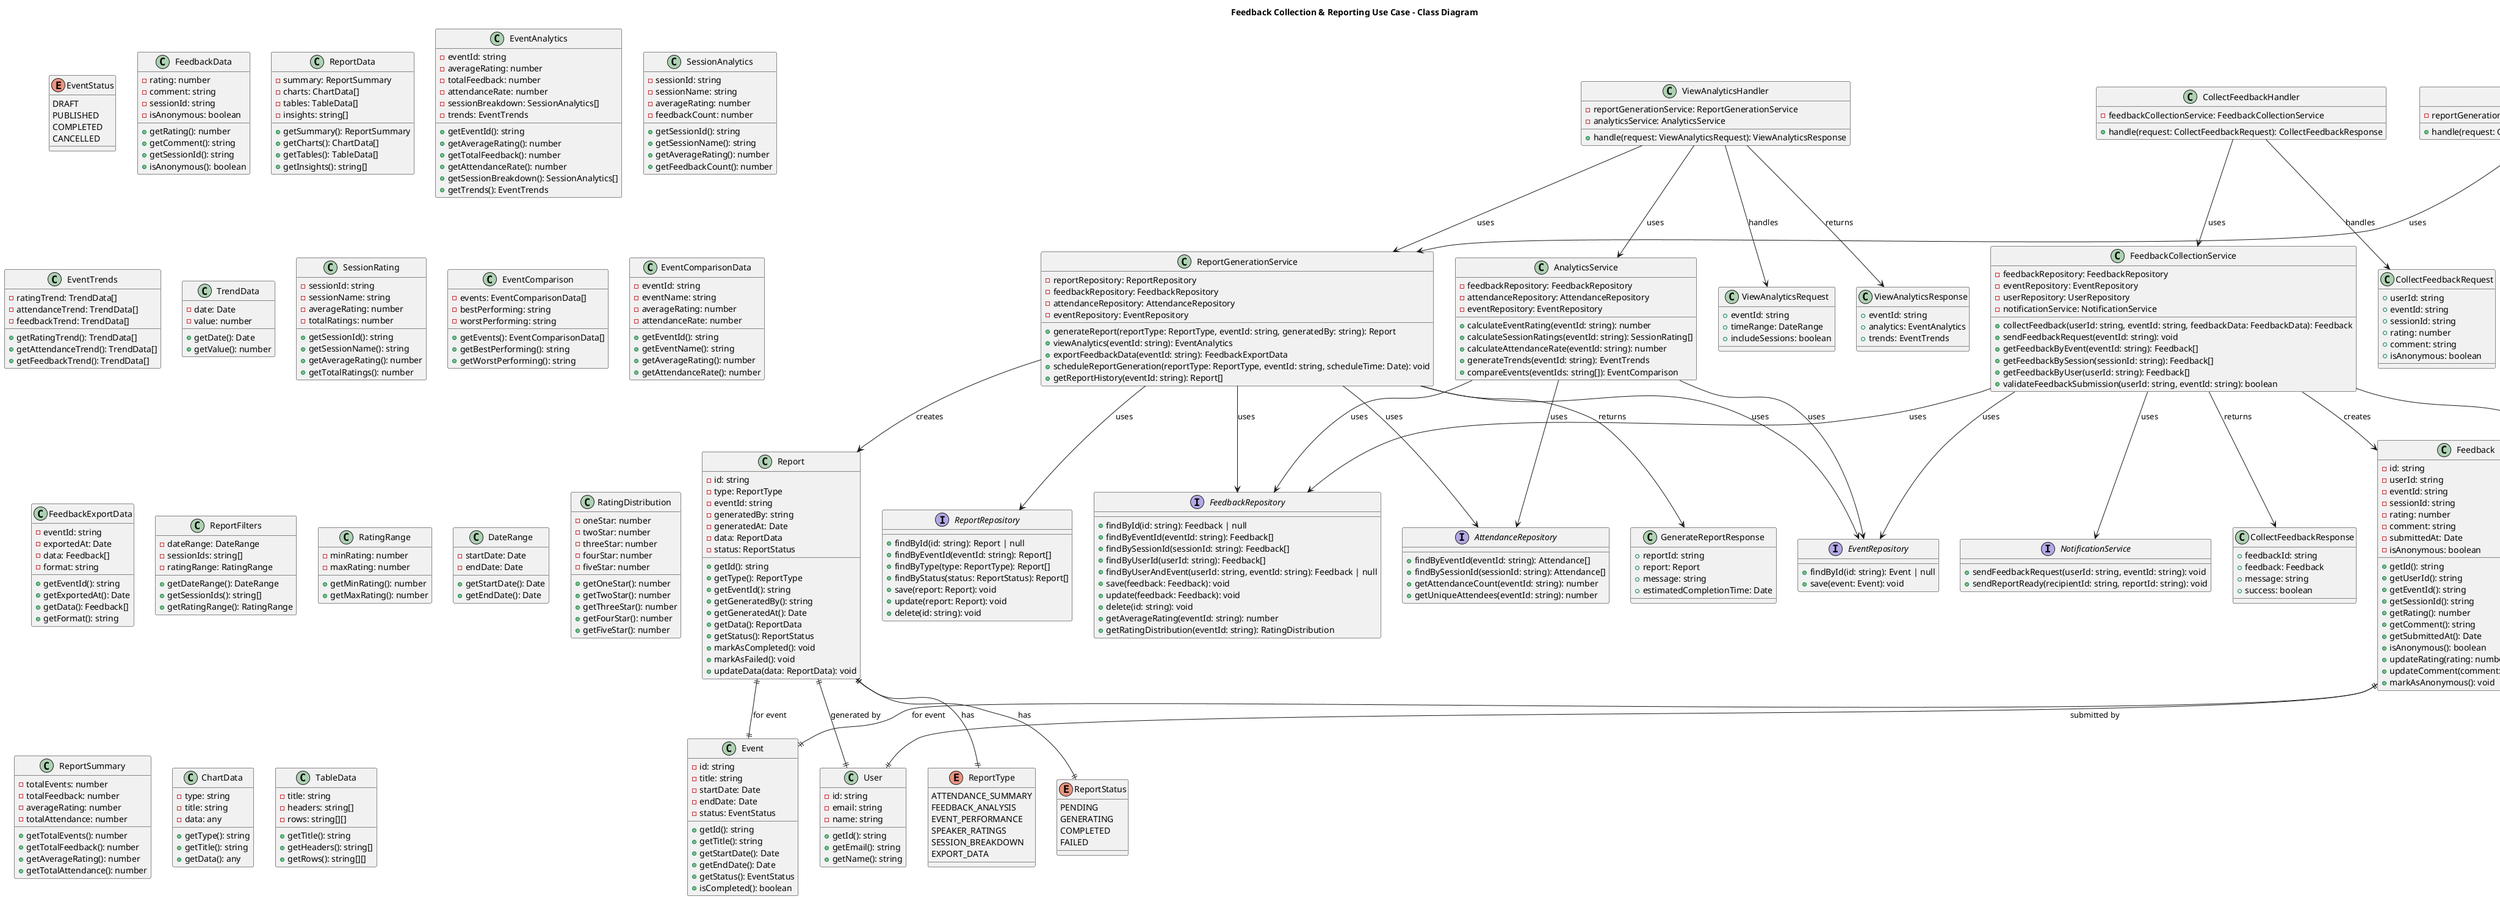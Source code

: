 @startuml FeedbackCollectionReportingUseCase
title Feedback Collection & Reporting Use Case - Class Diagram

' Core Domain Entities
class Feedback {
  - id: string
  - userId: string
  - eventId: string
  - sessionId: string
  - rating: number
  - comment: string
  - submittedAt: Date
  - isAnonymous: boolean
  + getId(): string
  + getUserId(): string
  + getEventId(): string
  + getSessionId(): string
  + getRating(): number
  + getComment(): string
  + getSubmittedAt(): Date
  + isAnonymous(): boolean
  + updateRating(rating: number): void
  + updateComment(comment: string): void
  + markAsAnonymous(): void
}

class Report {
  - id: string
  - type: ReportType
  - eventId: string
  - generatedBy: string
  - generatedAt: Date
  - data: ReportData
  - status: ReportStatus
  + getId(): string
  + getType(): ReportType
  + getEventId(): string
  + getGeneratedBy(): string
  + getGeneratedAt(): Date
  + getData(): ReportData
  + getStatus(): ReportStatus
  + markAsCompleted(): void
  + markAsFailed(): void
  + updateData(data: ReportData): void
}

class Event {
  - id: string
  - title: string
  - startDate: Date
  - endDate: Date
  - status: EventStatus
  + getId(): string
  + getTitle(): string
  + getStartDate(): Date
  + getEndDate(): Date
  + getStatus(): EventStatus
  + isCompleted(): boolean
}

class User {
  - id: string
  - email: string
  - name: string
  + getId(): string
  + getEmail(): string
  + getName(): string
}

enum ReportType {
  ATTENDANCE_SUMMARY
  FEEDBACK_ANALYSIS
  EVENT_PERFORMANCE
  SPEAKER_RATINGS
  SESSION_BREAKDOWN
  EXPORT_DATA
}

enum ReportStatus {
  PENDING
  GENERATING
  COMPLETED
  FAILED
}

enum EventStatus {
  DRAFT
  PUBLISHED
  COMPLETED
  CANCELLED
}

' Domain Services
class FeedbackCollectionService {
  - feedbackRepository: FeedbackRepository
  - eventRepository: EventRepository
  - userRepository: UserRepository
  - notificationService: NotificationService
  + collectFeedback(userId: string, eventId: string, feedbackData: FeedbackData): Feedback
  + sendFeedbackRequest(eventId: string): void
  + getFeedbackByEvent(eventId: string): Feedback[]
  + getFeedbackBySession(sessionId: string): Feedback[]
  + getFeedbackByUser(userId: string): Feedback[]
  + validateFeedbackSubmission(userId: string, eventId: string): boolean
}

class ReportGenerationService {
  - reportRepository: ReportRepository
  - feedbackRepository: FeedbackRepository
  - attendanceRepository: AttendanceRepository
  - eventRepository: EventRepository
  + generateReport(reportType: ReportType, eventId: string, generatedBy: string): Report
  + viewAnalytics(eventId: string): EventAnalytics
  + exportFeedbackData(eventId: string): FeedbackExportData
  + scheduleReportGeneration(reportType: ReportType, eventId: string, scheduleTime: Date): void
  + getReportHistory(eventId: string): Report[]
}

class AnalyticsService {
  - feedbackRepository: FeedbackRepository
  - attendanceRepository: AttendanceRepository
  - eventRepository: EventRepository
  + calculateEventRating(eventId: string): number
  + calculateSessionRatings(eventId: string): SessionRating[]
  + calculateAttendanceRate(eventId: string): number
  + generateTrends(eventId: string): EventTrends
  + compareEvents(eventIds: string[]): EventComparison
}

' Application Handlers
class CollectFeedbackHandler {
  - feedbackCollectionService: FeedbackCollectionService
  + handle(request: CollectFeedbackRequest): CollectFeedbackResponse
}

class GenerateReportHandler {
  - reportGenerationService: ReportGenerationService
  + handle(request: GenerateReportRequest): GenerateReportResponse
}

class ViewAnalyticsHandler {
  - reportGenerationService: ReportGenerationService
  - analyticsService: AnalyticsService
  + handle(request: ViewAnalyticsRequest): ViewAnalyticsResponse
}

' Infrastructure Layer
interface FeedbackRepository {
  + findById(id: string): Feedback | null
  + findByEventId(eventId: string): Feedback[]
  + findBySessionId(sessionId: string): Feedback[]
  + findByUserId(userId: string): Feedback[]
  + findByUserAndEvent(userId: string, eventId: string): Feedback | null
  + save(feedback: Feedback): void
  + update(feedback: Feedback): void
  + delete(id: string): void
  + getAverageRating(eventId: string): number
  + getRatingDistribution(eventId: string): RatingDistribution
}

interface ReportRepository {
  + findById(id: string): Report | null
  + findByEventId(eventId: string): Report[]
  + findByType(type: ReportType): Report[]
  + findByStatus(status: ReportStatus): Report[]
  + save(report: Report): void
  + update(report: Report): void
  + delete(id: string): void
}

interface AttendanceRepository {
  + findByEventId(eventId: string): Attendance[]
  + findBySessionId(sessionId: string): Attendance[]
  + getAttendanceCount(eventId: string): number
  + getUniqueAttendees(eventId: string): number
}

interface EventRepository {
  + findById(id: string): Event | null
  + save(event: Event): void
}

interface UserRepository {
  + findById(id: string): User | null
  + save(user: User): void
}

interface NotificationService {
  + sendFeedbackRequest(userId: string, eventId: string): void
  + sendReportReady(recipientId: string, reportId: string): void
}

' DTOs
class CollectFeedbackRequest {
  + userId: string
  + eventId: string
  + sessionId: string
  + rating: number
  + comment: string
  + isAnonymous: boolean
}

class GenerateReportRequest {
  + reportType: ReportType
  + eventId: string
  + generatedBy: string
  + filters: ReportFilters
}

class ViewAnalyticsRequest {
  + eventId: string
  + timeRange: DateRange
  + includeSessions: boolean
}

class CollectFeedbackResponse {
  + feedbackId: string
  + feedback: Feedback
  + message: string
  + success: boolean
}

class GenerateReportResponse {
  + reportId: string
  + report: Report
  + message: string
  + estimatedCompletionTime: Date
}

class ViewAnalyticsResponse {
  + eventId: string
  + analytics: EventAnalytics
  + trends: EventTrends
}

class FeedbackData {
  - rating: number
  - comment: string
  - sessionId: string
  - isAnonymous: boolean
  + getRating(): number
  + getComment(): string
  + getSessionId(): string
  + isAnonymous(): boolean
}

class ReportData {
  - summary: ReportSummary
  - charts: ChartData[]
  - tables: TableData[]
  - insights: string[]
  + getSummary(): ReportSummary
  + getCharts(): ChartData[]
  + getTables(): TableData[]
  + getInsights(): string[]
}

class EventAnalytics {
  - eventId: string
  - averageRating: number
  - totalFeedback: number
  - attendanceRate: number
  - sessionBreakdown: SessionAnalytics[]
  - trends: EventTrends
  + getEventId(): string
  + getAverageRating(): number
  + getTotalFeedback(): number
  + getAttendanceRate(): number
  + getSessionBreakdown(): SessionAnalytics[]
  + getTrends(): EventTrends
}

class SessionAnalytics {
  - sessionId: string
  - sessionName: string
  - averageRating: number
  - feedbackCount: number
  + getSessionId(): string
  + getSessionName(): string
  + getAverageRating(): number
  + getFeedbackCount(): number
}

class EventTrends {
  - ratingTrend: TrendData[]
  - attendanceTrend: TrendData[]
  - feedbackTrend: TrendData[]
  + getRatingTrend(): TrendData[]
  + getAttendanceTrend(): TrendData[]
  + getFeedbackTrend(): TrendData[]
}

class TrendData {
  - date: Date
  - value: number
  + getDate(): Date
  + getValue(): number
}

class SessionRating {
  - sessionId: string
  - sessionName: string
  - averageRating: number
  - totalRatings: number
  + getSessionId(): string
  + getSessionName(): string
  + getAverageRating(): number
  + getTotalRatings(): number
}

class EventComparison {
  - events: EventComparisonData[]
  - bestPerforming: string
  - worstPerforming: string
  + getEvents(): EventComparisonData[]
  + getBestPerforming(): string
  + getWorstPerforming(): string
}

class EventComparisonData {
  - eventId: string
  - eventName: string
  - averageRating: number
  - attendanceRate: number
  + getEventId(): string
  + getEventName(): string
  + getAverageRating(): number
  + getAttendanceRate(): number
}

class FeedbackExportData {
  - eventId: string
  - exportedAt: Date
  - data: Feedback[]
  - format: string
  + getEventId(): string
  + getExportedAt(): Date
  + getData(): Feedback[]
  + getFormat(): string
}

class ReportFilters {
  - dateRange: DateRange
  - sessionIds: string[]
  - ratingRange: RatingRange
  + getDateRange(): DateRange
  + getSessionIds(): string[]
  + getRatingRange(): RatingRange
}

class RatingRange {
  - minRating: number
  - maxRating: number
  + getMinRating(): number
  + getMaxRating(): number
}

class DateRange {
  - startDate: Date
  - endDate: Date
  + getStartDate(): Date
  + getEndDate(): Date
}

class RatingDistribution {
  - oneStar: number
  - twoStar: number
  - threeStar: number
  - fourStar: number
  - fiveStar: number
  + getOneStar(): number
  + getTwoStar(): number
  + getThreeStar(): number
  + getFourStar(): number
  + getFiveStar(): number
}

class ReportSummary {
  - totalEvents: number
  - totalFeedback: number
  - averageRating: number
  - totalAttendance: number
  + getTotalEvents(): number
  + getTotalFeedback(): number
  + getAverageRating(): number
  + getTotalAttendance(): number
}

class ChartData {
  - type: string
  - title: string
  - data: any
  + getType(): string
  + getTitle(): string
  + getData(): any
}

class TableData {
  - title: string
  - headers: string[]
  - rows: string[][]
  + getTitle(): string
  + getHeaders(): string[]
  + getRows(): string[][]
}

' Relationships
Feedback ||--|| User : "submitted by"
Feedback ||--|| Event : "for event"
Report ||--|| Event : "for event"
Report ||--|| User : "generated by"
Report ||--|| ReportType : "has"
Report ||--|| ReportStatus : "has"

FeedbackCollectionService --> FeedbackRepository : "uses"
FeedbackCollectionService --> EventRepository : "uses"
FeedbackCollectionService --> UserRepository : "uses"
FeedbackCollectionService --> NotificationService : "uses"

ReportGenerationService --> ReportRepository : "uses"
ReportGenerationService --> FeedbackRepository : "uses"
ReportGenerationService --> AttendanceRepository : "uses"
ReportGenerationService --> EventRepository : "uses"

AnalyticsService --> FeedbackRepository : "uses"
AnalyticsService --> AttendanceRepository : "uses"
AnalyticsService --> EventRepository : "uses"

CollectFeedbackHandler --> FeedbackCollectionService : "uses"
GenerateReportHandler --> ReportGenerationService : "uses"
ViewAnalyticsHandler --> ReportGenerationService : "uses"
ViewAnalyticsHandler --> AnalyticsService : "uses"

CollectFeedbackHandler --> CollectFeedbackRequest : "handles"
GenerateReportHandler --> GenerateReportRequest : "handles"
ViewAnalyticsHandler --> ViewAnalyticsRequest : "handles"

FeedbackCollectionService --> Feedback : "creates"
ReportGenerationService --> Report : "creates"
FeedbackCollectionService --> CollectFeedbackResponse : "returns"
ReportGenerationService --> GenerateReportResponse : "returns"
ViewAnalyticsHandler --> ViewAnalyticsResponse : "returns"

@enduml
